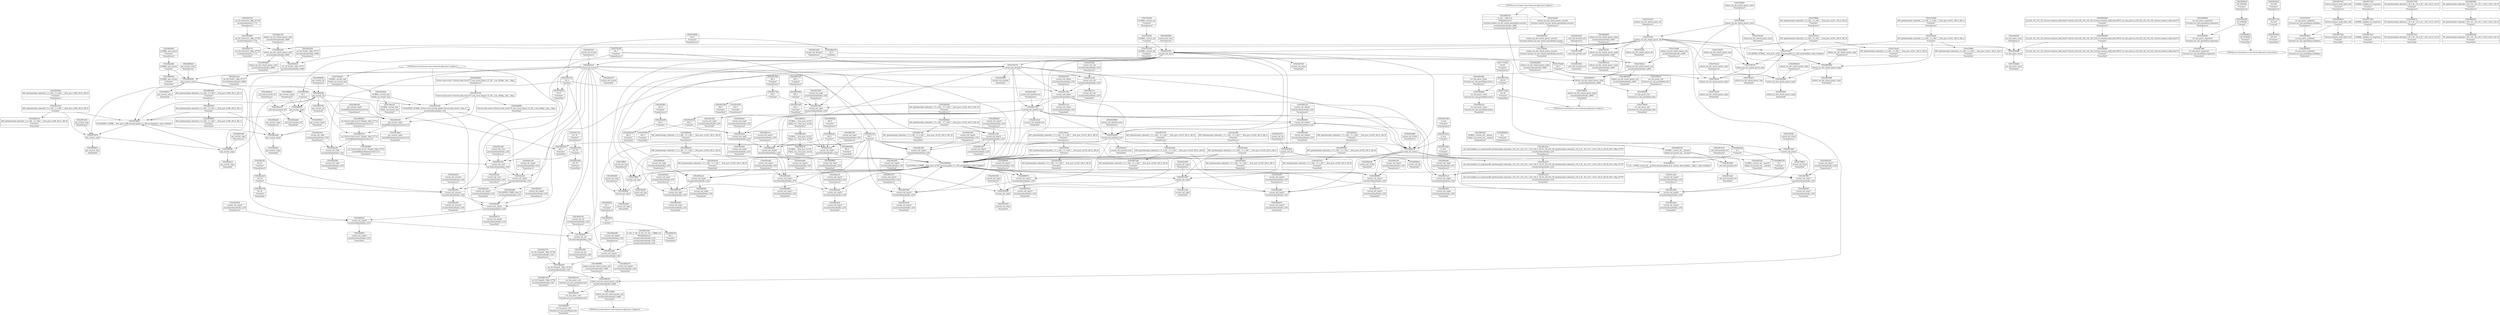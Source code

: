 digraph {
	CE0x584f870 [shape=record,shape=Mrecord,label="{CE0x584f870|get_current:_tmp3}"]
	CE0x57fab40 [shape=record,shape=Mrecord,label="{CE0x57fab40|selinux_tun_dev_attach_queue:_security|Function::selinux_tun_dev_attach_queue&Arg::security::|*SummSource*}"]
	CE0x581bdc0 [shape=record,shape=Mrecord,label="{CE0x581bdc0|current_sid:_tmp11|security/selinux/hooks.c,218}"]
	CE0x5821a80 [shape=record,shape=Mrecord,label="{CE0x5821a80|current_sid:_cred|security/selinux/hooks.c,218|*SummSource*}"]
	CE0x582e900 [shape=record,shape=Mrecord,label="{CE0x582e900|current_sid:_security|security/selinux/hooks.c,218}"]
	CE0x580a960 [shape=record,shape=Mrecord,label="{CE0x580a960|current_sid:_tmp11|security/selinux/hooks.c,218|*SummSink*}"]
	CE0x581a7d0 [shape=record,shape=Mrecord,label="{CE0x581a7d0|current_sid:_tmp19|security/selinux/hooks.c,218}"]
	CE0x5818fc0 [shape=record,shape=Mrecord,label="{CE0x5818fc0|i64_4|*Constant*|*SummSource*}"]
	CE0x5802660 [shape=record,shape=Mrecord,label="{CE0x5802660|current_sid:_tmp10|security/selinux/hooks.c,218}"]
	CE0x58152d0 [shape=record,shape=Mrecord,label="{CE0x58152d0|i1_true|*Constant*|*SummSink*}"]
	CE0x580aab0 [shape=record,shape=Mrecord,label="{CE0x580aab0|current_sid:_tmp12|security/selinux/hooks.c,218}"]
	CE0x58635d0 [shape=record,shape=Mrecord,label="{CE0x58635d0|i64*_getelementptr_inbounds_(_2_x_i64_,_2_x_i64_*___llvm_gcov_ctr98,_i64_0,_i64_1)|*Constant*}"]
	CE0x6bdc160 [shape=record,shape=Mrecord,label="{CE0x6bdc160|selinux_tun_dev_attach_queue:_call1|security/selinux/hooks.c,4669|*SummSource*}"]
	CE0x6eb6e40 [shape=record,shape=Mrecord,label="{CE0x6eb6e40|avc_has_perm:_ssid|Function::avc_has_perm&Arg::ssid::}"]
	CE0x57f6280 [shape=record,shape=Mrecord,label="{CE0x57f6280|i32_0|*Constant*|*SummSource*}"]
	CE0x58095c0 [shape=record,shape=Mrecord,label="{CE0x58095c0|get_current:_entry|*SummSink*}"]
	CE0x5838fc0 [shape=record,shape=Mrecord,label="{CE0x5838fc0|i32_4194304|*Constant*|*SummSink*}"]
	CE0x5827f80 [shape=record,shape=Mrecord,label="{CE0x5827f80|current_sid:_tmp17|security/selinux/hooks.c,218}"]
	CE0x57fad40 [shape=record,shape=Mrecord,label="{CE0x57fad40|GLOBAL:_current_sid|*Constant*|*SummSource*}"]
	CE0x5807460 [shape=record,shape=Mrecord,label="{CE0x5807460|current_sid:_tmp14|security/selinux/hooks.c,218}"]
	CE0x5819920 [shape=record,shape=Mrecord,label="{CE0x5819920|GLOBAL:_current_task|Global_var:current_task}"]
	CE0x50fa0a0 [shape=record,shape=Mrecord,label="{CE0x50fa0a0|i32_(i32,_i32,_i16,_i32,_%struct.common_audit_data*)*_bitcast_(i32_(i32,_i32,_i16,_i32,_%struct.common_audit_data.495*)*_avc_has_perm_to_i32_(i32,_i32,_i16,_i32,_%struct.common_audit_data*)*)|*Constant*|*SummSink*}"]
	CE0x5803580 [shape=record,shape=Mrecord,label="{CE0x5803580|avc_has_perm:_tclass|Function::avc_has_perm&Arg::tclass::|*SummSource*}"]
	CE0x5838f50 [shape=record,shape=Mrecord,label="{CE0x5838f50|avc_has_perm:_requested|Function::avc_has_perm&Arg::requested::}"]
	CE0x58162a0 [shape=record,shape=Mrecord,label="{CE0x58162a0|i32_218|*Constant*|*SummSource*}"]
	CE0x57f5840 [shape=record,shape=Mrecord,label="{CE0x57f5840|selinux_tun_dev_attach_queue:_call|security/selinux/hooks.c,4669|*SummSink*}"]
	CE0x583c510 [shape=record,shape=Mrecord,label="{CE0x583c510|current_sid:_do.end}"]
	CE0x5808880 [shape=record,shape=Mrecord,label="{CE0x5808880|i64*_getelementptr_inbounds_(_2_x_i64_,_2_x_i64_*___llvm_gcov_ctr98,_i64_0,_i64_1)|*Constant*|*SummSink*}"]
	CE0x583c670 [shape=record,shape=Mrecord,label="{CE0x583c670|current_sid:_do.end|*SummSink*}"]
	CE0x5828320 [shape=record,shape=Mrecord,label="{CE0x5828320|current_sid:_tmp17|security/selinux/hooks.c,218|*SummSource*}"]
	CE0x580e1c0 [shape=record,shape=Mrecord,label="{CE0x580e1c0|current_sid:_call|security/selinux/hooks.c,218|*SummSink*}"]
	CE0x58636d0 [shape=record,shape=Mrecord,label="{CE0x58636d0|i64*_getelementptr_inbounds_(_2_x_i64_,_2_x_i64_*___llvm_gcov_ctr98,_i64_0,_i64_1)|*Constant*|*SummSource*}"]
	CE0x57fb670 [shape=record,shape=Mrecord,label="{CE0x57fb670|selinux_tun_dev_attach_queue:_tmp|*SummSink*}"]
	CE0x5809f60 [shape=record,shape=Mrecord,label="{CE0x5809f60|selinux_tun_dev_attach_queue:_call|security/selinux/hooks.c,4669|*SummSource*}"]
	CE0x583c5e0 [shape=record,shape=Mrecord,label="{CE0x583c5e0|current_sid:_do.end|*SummSource*}"]
	CE0x5805dc0 [shape=record,shape=Mrecord,label="{CE0x5805dc0|i64*_getelementptr_inbounds_(_11_x_i64_,_11_x_i64_*___llvm_gcov_ctr125,_i64_0,_i64_9)|*Constant*|*SummSource*}"]
	CE0x5834670 [shape=record,shape=Mrecord,label="{CE0x5834670|avc_has_perm:_auditdata|Function::avc_has_perm&Arg::auditdata::|*SummSink*}"]
	CE0x582f6f0 [shape=record,shape=Mrecord,label="{CE0x582f6f0|current_sid:_tmp23|security/selinux/hooks.c,218|*SummSink*}"]
	CE0x581ff50 [shape=record,shape=Mrecord,label="{CE0x581ff50|selinux_tun_dev_attach_queue:_tmp3|*SummSink*}"]
	CE0x5813ab0 [shape=record,shape=Mrecord,label="{CE0x5813ab0|_call_void_mcount()_#3|*SummSink*}"]
	CE0x582a290 [shape=record,shape=Mrecord,label="{CE0x582a290|current_sid:_call4|security/selinux/hooks.c,218}"]
	CE0x580c360 [shape=record,shape=Mrecord,label="{CE0x580c360|current_sid:_tmp20|security/selinux/hooks.c,218}"]
	CE0x583b410 [shape=record,shape=Mrecord,label="{CE0x583b410|current_sid:_land.lhs.true2|*SummSink*}"]
	CE0x5807d70 [shape=record,shape=Mrecord,label="{CE0x5807d70|_ret_i32_%tmp24,_!dbg_!27742|security/selinux/hooks.c,220|*SummSink*}"]
	CE0x580e400 [shape=record,shape=Mrecord,label="{CE0x580e400|selinux_tun_dev_attach_queue:_call1|security/selinux/hooks.c,4669}"]
	CE0x5806a30 [shape=record,shape=Mrecord,label="{CE0x5806a30|selinux_tun_dev_attach_queue:_tmp3|*SummSource*}"]
	CE0x57f5c50 [shape=record,shape=Mrecord,label="{CE0x57f5c50|avc_has_perm:_auditdata|Function::avc_has_perm&Arg::auditdata::|*SummSource*}"]
	CE0x5820180 [shape=record,shape=Mrecord,label="{CE0x5820180|get_current:_tmp4|./arch/x86/include/asm/current.h,14}"]
	CE0x582f070 [shape=record,shape=Mrecord,label="{CE0x582f070|current_sid:_tmp22|security/selinux/hooks.c,218|*SummSource*}"]
	CE0x57faf50 [shape=record,shape=Mrecord,label="{CE0x57faf50|GLOBAL:_current_sid|*Constant*}"]
	CE0x5817c50 [shape=record,shape=Mrecord,label="{CE0x5817c50|i32_218|*Constant*}"]
	CE0x581f3e0 [shape=record,shape=Mrecord,label="{CE0x581f3e0|current_sid:_tmp9|security/selinux/hooks.c,218}"]
	CE0x5833450 [shape=record,shape=Mrecord,label="{CE0x5833450|_ret_i32_%call1,_!dbg_!27717|security/selinux/hooks.c,4669|*SummSource*}"]
	CE0x58748e0 [shape=record,shape=Mrecord,label="{CE0x58748e0|COLLAPSED:_GCMRE___llvm_gcov_ctr98_internal_global_2_x_i64_zeroinitializer:_elem_0:default:}"]
	CE0x58299b0 [shape=record,shape=Mrecord,label="{CE0x58299b0|current_sid:_land.lhs.true2|*SummSource*}"]
	CE0x5821660 [shape=record,shape=Mrecord,label="{CE0x5821660|i32_78|*Constant*|*SummSink*}"]
	CE0x57f9d10 [shape=record,shape=Mrecord,label="{CE0x57f9d10|avc_has_perm:_tsid|Function::avc_has_perm&Arg::tsid::|*SummSource*}"]
	CE0x5808810 [shape=record,shape=Mrecord,label="{CE0x5808810|get_current:_tmp|*SummSink*}"]
	"CONST[source:1(input),value:2(dynamic)][purpose:{object}]"
	CE0x57f8850 [shape=record,shape=Mrecord,label="{CE0x57f8850|selinux_tun_dev_attach_queue:_tmp2|*SummSource*}"]
	CE0x581c0f0 [shape=record,shape=Mrecord,label="{CE0x581c0f0|_call_void_mcount()_#3}"]
	CE0x581c800 [shape=record,shape=Mrecord,label="{CE0x581c800|current_sid:_land.lhs.true|*SummSource*}"]
	CE0x57fa530 [shape=record,shape=Mrecord,label="{CE0x57fa530|i64_1|*Constant*|*SummSource*}"]
	CE0x5813120 [shape=record,shape=Mrecord,label="{CE0x5813120|current_sid:_tmp5|security/selinux/hooks.c,218}"]
	CE0x5803060 [shape=record,shape=Mrecord,label="{CE0x5803060|current_sid:_tobool1|security/selinux/hooks.c,218}"]
	CE0x581f760 [shape=record,shape=Mrecord,label="{CE0x581f760|current_sid:_entry}"]
	CE0x583a210 [shape=record,shape=Mrecord,label="{CE0x583a210|avc_has_perm:_tclass|Function::avc_has_perm&Arg::tclass::|*SummSink*}"]
	CE0x5807050 [shape=record,shape=Mrecord,label="{CE0x5807050|current_sid:_tmp13|security/selinux/hooks.c,218|*SummSink*}"]
	CE0x5814270 [shape=record,shape=Mrecord,label="{CE0x5814270|current_sid:_tmp14|security/selinux/hooks.c,218|*SummSource*}"]
	CE0x57fdd50 [shape=record,shape=Mrecord,label="{CE0x57fdd50|current_sid:_tmp|*SummSink*}"]
	CE0x581a5a0 [shape=record,shape=Mrecord,label="{CE0x581a5a0|current_sid:_tmp18|security/selinux/hooks.c,218|*SummSink*}"]
	CE0x582bed0 [shape=record,shape=Mrecord,label="{CE0x582bed0|get_current:_tmp2|*SummSource*}"]
	CE0x5813940 [shape=record,shape=Mrecord,label="{CE0x5813940|_call_void_mcount()_#3}"]
	CE0x5805130 [shape=record,shape=Mrecord,label="{CE0x5805130|GLOBAL:_current_sid.__warned|Global_var:current_sid.__warned}"]
	CE0x5821980 [shape=record,shape=Mrecord,label="{CE0x5821980|current_sid:_sid|security/selinux/hooks.c,220|*SummSink*}"]
	CE0x582e7f0 [shape=record,shape=Mrecord,label="{CE0x582e7f0|i32_22|*Constant*|*SummSink*}"]
	CE0x5803510 [shape=record,shape=Mrecord,label="{CE0x5803510|0:_i32,_:_CRE_0,4_|*MultipleSource*|Function::selinux_tun_dev_attach_queue&Arg::security::|security/selinux/hooks.c,4669|security/selinux/hooks.c,4667}"]
	CE0x580d7b0 [shape=record,shape=Mrecord,label="{CE0x580d7b0|i8_1|*Constant*|*SummSink*}"]
	CE0x5808540 [shape=record,shape=Mrecord,label="{CE0x5808540|selinux_tun_dev_attach_queue:_call|security/selinux/hooks.c,4669}"]
	CE0x5801000 [shape=record,shape=Mrecord,label="{CE0x5801000|current_sid:_tmp15|security/selinux/hooks.c,218|*SummSource*}"]
	CE0x581e470 [shape=record,shape=Mrecord,label="{CE0x581e470|i32_0|*Constant*}"]
	CE0x58276f0 [shape=record,shape=Mrecord,label="{CE0x58276f0|i64_3|*Constant*|*SummSink*}"]
	CE0x5817ac0 [shape=record,shape=Mrecord,label="{CE0x5817ac0|GLOBAL:_lockdep_rcu_suspicious|*Constant*|*SummSink*}"]
	CE0x58076b0 [shape=record,shape=Mrecord,label="{CE0x58076b0|get_current:_tmp1|*SummSource*}"]
	CE0x582f520 [shape=record,shape=Mrecord,label="{CE0x582f520|current_sid:_tmp23|security/selinux/hooks.c,218|*SummSource*}"]
	CE0x580a4e0 [shape=record,shape=Mrecord,label="{CE0x580a4e0|_ret_i32_%tmp24,_!dbg_!27742|security/selinux/hooks.c,220}"]
	CE0x580c0d0 [shape=record,shape=Mrecord,label="{CE0x580c0d0|i64*_getelementptr_inbounds_(_11_x_i64_,_11_x_i64_*___llvm_gcov_ctr125,_i64_0,_i64_10)|*Constant*|*SummSource*}"]
	CE0x5809e40 [shape=record,shape=Mrecord,label="{CE0x5809e40|current_sid:_tmp6|security/selinux/hooks.c,218|*SummSource*}"]
	CE0x5800bf0 [shape=record,shape=Mrecord,label="{CE0x5800bf0|current_sid:_tmp6|security/selinux/hooks.c,218|*SummSink*}"]
	CE0x5809ac0 [shape=record,shape=Mrecord,label="{CE0x5809ac0|i64_0|*Constant*}"]
	CE0x5827a90 [shape=record,shape=Mrecord,label="{CE0x5827a90|i64_2|*Constant*|*SummSink*}"]
	CE0x582e140 [shape=record,shape=Mrecord,label="{CE0x582e140|current_sid:_tmp21|security/selinux/hooks.c,218|*SummSource*}"]
	CE0x5827790 [shape=record,shape=Mrecord,label="{CE0x5827790|i64_3|*Constant*}"]
	CE0x580a470 [shape=record,shape=Mrecord,label="{CE0x580a470|i32_0|*Constant*}"]
	"CONST[source:0(mediator),value:0(static)][purpose:{operation}]"
	CE0x57fa7f0 [shape=record,shape=Mrecord,label="{CE0x57fa7f0|selinux_tun_dev_attach_queue:_bb}"]
	CE0x581efd0 [shape=record,shape=Mrecord,label="{CE0x581efd0|current_sid:_do.body|*SummSource*}"]
	CE0x5802400 [shape=record,shape=Mrecord,label="{CE0x5802400|current_sid:_tmp9|security/selinux/hooks.c,218|*SummSink*}"]
	CE0x5804ef0 [shape=record,shape=Mrecord,label="{CE0x5804ef0|current_sid:_tmp8|security/selinux/hooks.c,218|*SummSource*}"]
	CE0x5810f00 [shape=record,shape=Mrecord,label="{CE0x5810f00|i64*_getelementptr_inbounds_(_11_x_i64_,_11_x_i64_*___llvm_gcov_ctr125,_i64_0,_i64_1)|*Constant*|*SummSink*}"]
	CE0x582af00 [shape=record,shape=Mrecord,label="{CE0x582af00|current_sid:_tmp16|security/selinux/hooks.c,218|*SummSource*}"]
	CE0x582b6b0 [shape=record,shape=Mrecord,label="{CE0x582b6b0|get_current:_bb|*SummSource*}"]
	CE0x582b580 [shape=record,shape=Mrecord,label="{CE0x582b580|get_current:_bb}"]
	CE0x58390c0 [shape=record,shape=Mrecord,label="{CE0x58390c0|%struct.common_audit_data*_null|*Constant*}"]
	CE0x582f910 [shape=record,shape=Mrecord,label="{CE0x582f910|i32_1|*Constant*}"]
	"CONST[source:0(mediator),value:2(dynamic)][purpose:{subject}]"
	CE0x57f61d0 [shape=record,shape=Mrecord,label="{CE0x57f61d0|selinux_tun_dev_attach_queue:_tmp}"]
	CE0x5802ca0 [shape=record,shape=Mrecord,label="{CE0x5802ca0|current_sid:_tmp6|security/selinux/hooks.c,218}"]
	CE0x582a410 [shape=record,shape=Mrecord,label="{CE0x582a410|current_sid:_call4|security/selinux/hooks.c,218|*SummSource*}"]
	CE0x5838ee0 [shape=record,shape=Mrecord,label="{CE0x5838ee0|i32_4194304|*Constant*|*SummSource*}"]
	CE0x57fa8a0 [shape=record,shape=Mrecord,label="{CE0x57fa8a0|i64_1|*Constant*}"]
	CE0x5828390 [shape=record,shape=Mrecord,label="{CE0x5828390|current_sid:_tmp17|security/selinux/hooks.c,218|*SummSink*}"]
	CE0x5817780 [shape=record,shape=Mrecord,label="{CE0x5817780|i8*_getelementptr_inbounds_(_25_x_i8_,_25_x_i8_*_.str3,_i32_0,_i32_0)|*Constant*|*SummSource*}"]
	CE0x581c8a0 [shape=record,shape=Mrecord,label="{CE0x581c8a0|current_sid:_land.lhs.true|*SummSink*}"]
	CE0x58227c0 [shape=record,shape=Mrecord,label="{CE0x58227c0|_ret_i32_%tmp24,_!dbg_!27742|security/selinux/hooks.c,220|*SummSource*}"]
	CE0x5802e50 [shape=record,shape=Mrecord,label="{CE0x5802e50|avc_has_perm:_ssid|Function::avc_has_perm&Arg::ssid::|*SummSource*}"]
	CE0x58293d0 [shape=record,shape=Mrecord,label="{CE0x58293d0|current_sid:_tmp7|security/selinux/hooks.c,218|*SummSink*}"]
	CE0x7544b60 [shape=record,shape=Mrecord,label="{CE0x7544b60|avc_has_perm:_tclass|Function::avc_has_perm&Arg::tclass::}"]
	CE0x5801680 [shape=record,shape=Mrecord,label="{CE0x5801680|selinux_tun_dev_attach_queue:_tmp2|*SummSink*}"]
	CE0x5837d60 [shape=record,shape=Mrecord,label="{CE0x5837d60|avc_has_perm:_requested|Function::avc_has_perm&Arg::requested::|*SummSink*}"]
	CE0x580ada0 [shape=record,shape=Mrecord,label="{CE0x580ada0|current_sid:_tmp12|security/selinux/hooks.c,218|*SummSink*}"]
	CE0x57f8df0 [shape=record,shape=Mrecord,label="{CE0x57f8df0|selinux_tun_dev_attach_queue:_entry}"]
	CE0x5837dd0 [shape=record,shape=Mrecord,label="{CE0x5837dd0|%struct.common_audit_data*_null|*Constant*|*SummSink*}"]
	CE0x57fadf0 [shape=record,shape=Mrecord,label="{CE0x57fadf0|selinux_tun_dev_attach_queue:_sid|security/selinux/hooks.c,4669|*SummSource*}"]
	CE0x57fc430 [shape=record,shape=Mrecord,label="{CE0x57fc430|selinux_tun_dev_attach_queue:_tmp1|*SummSink*}"]
	CE0x585d830 [shape=record,shape=Mrecord,label="{CE0x585d830|i64*_getelementptr_inbounds_(_2_x_i64_,_2_x_i64_*___llvm_gcov_ctr98,_i64_0,_i64_0)|*Constant*|*SummSource*}"]
	CE0x58279b0 [shape=record,shape=Mrecord,label="{CE0x58279b0|current_sid:_tmp4|security/selinux/hooks.c,218}"]
	CE0x58197d0 [shape=record,shape=Mrecord,label="{CE0x58197d0|%struct.task_struct*_(%struct.task_struct**)*_asm_movq_%gs:$_1:P_,$0_,_r,im,_dirflag_,_fpsr_,_flags_}"]
	CE0x5818e90 [shape=record,shape=Mrecord,label="{CE0x5818e90|i64_4|*Constant*}"]
	CE0x58145e0 [shape=record,shape=Mrecord,label="{CE0x58145e0|i1_true|*Constant*}"]
	CE0x5805810 [shape=record,shape=Mrecord,label="{CE0x5805810|i8*_getelementptr_inbounds_(_45_x_i8_,_45_x_i8_*_.str12,_i32_0,_i32_0)|*Constant*}"]
	CE0x57fd2a0 [shape=record,shape=Mrecord,label="{CE0x57fd2a0|selinux_tun_dev_attach_queue:_sid|security/selinux/hooks.c,4669}"]
	CE0x582be60 [shape=record,shape=Mrecord,label="{CE0x582be60|get_current:_tmp2}"]
	CE0x58041e0 [shape=record,shape=Mrecord,label="{CE0x58041e0|i64*_getelementptr_inbounds_(_2_x_i64_,_2_x_i64_*___llvm_gcov_ctr98,_i64_0,_i64_0)|*Constant*|*SummSink*}"]
	CE0x58154b0 [shape=record,shape=Mrecord,label="{CE0x58154b0|i64*_getelementptr_inbounds_(_11_x_i64_,_11_x_i64_*___llvm_gcov_ctr125,_i64_0,_i64_8)|*Constant*}"]
	CE0x58087a0 [shape=record,shape=Mrecord,label="{CE0x58087a0|selinux_tun_dev_attach_queue:_tmp4|security/selinux/hooks.c,4667|*SummSink*}"]
	CE0x57f9e60 [shape=record,shape=Mrecord,label="{CE0x57f9e60|avc_has_perm:_tsid|Function::avc_has_perm&Arg::tsid::|*SummSink*}"]
	CE0x581f090 [shape=record,shape=Mrecord,label="{CE0x581f090|current_sid:_do.body|*SummSink*}"]
	CE0x581f450 [shape=record,shape=Mrecord,label="{CE0x581f450|i64_5|*Constant*|*SummSource*}"]
	CE0x582e9c0 [shape=record,shape=Mrecord,label="{CE0x582e9c0|current_sid:_security|security/selinux/hooks.c,218|*SummSource*}"]
	CE0x5807ff0 [shape=record,shape=Mrecord,label="{CE0x5807ff0|get_current:_tmp1}"]
	CE0x58004d0 [shape=record,shape=Mrecord,label="{CE0x58004d0|i32_(i32,_i32,_i16,_i32,_%struct.common_audit_data*)*_bitcast_(i32_(i32,_i32,_i16,_i32,_%struct.common_audit_data.495*)*_avc_has_perm_to_i32_(i32,_i32,_i16,_i32,_%struct.common_audit_data*)*)|*Constant*|*SummSource*}"]
	CE0x58132f0 [shape=record,shape=Mrecord,label="{CE0x58132f0|current_sid:_tmp4|security/selinux/hooks.c,218|*SummSink*}"]
	CE0x580dfb0 [shape=record,shape=Mrecord,label="{CE0x580dfb0|current_sid:_tmp1}"]
	CE0x582fd10 [shape=record,shape=Mrecord,label="{CE0x582fd10|current_sid:_sid|security/selinux/hooks.c,220}"]
	CE0x581dda0 [shape=record,shape=Mrecord,label="{CE0x581dda0|current_sid:_tmp1|*SummSink*}"]
	CE0x5836b90 [shape=record,shape=Mrecord,label="{CE0x5836b90|avc_has_perm:_entry}"]
	CE0x57fd750 [shape=record,shape=Mrecord,label="{CE0x57fd750|selinux_tun_dev_attach_queue:_tmp4|security/selinux/hooks.c,4667}"]
	CE0x5837e40 [shape=record,shape=Mrecord,label="{CE0x5837e40|%struct.common_audit_data*_null|*Constant*|*SummSource*}"]
	CE0x5807260 [shape=record,shape=Mrecord,label="{CE0x5807260|i64*_getelementptr_inbounds_(_11_x_i64_,_11_x_i64_*___llvm_gcov_ctr125,_i64_0,_i64_8)|*Constant*|*SummSink*}"]
	CE0x5800540 [shape=record,shape=Mrecord,label="{CE0x5800540|i32_(i32,_i32,_i16,_i32,_%struct.common_audit_data*)*_bitcast_(i32_(i32,_i32,_i16,_i32,_%struct.common_audit_data.495*)*_avc_has_perm_to_i32_(i32,_i32,_i16,_i32,_%struct.common_audit_data*)*)|*Constant*}"]
	CE0x5806d10 [shape=record,shape=Mrecord,label="{CE0x5806d10|i64*_getelementptr_inbounds_(_11_x_i64_,_11_x_i64_*___llvm_gcov_ctr125,_i64_0,_i64_0)|*Constant*}"]
	CE0x581f200 [shape=record,shape=Mrecord,label="{CE0x581f200|current_sid:_bb}"]
	CE0x5815570 [shape=record,shape=Mrecord,label="{CE0x5815570|i64*_getelementptr_inbounds_(_11_x_i64_,_11_x_i64_*___llvm_gcov_ctr125,_i64_0,_i64_8)|*Constant*|*SummSource*}"]
	CE0x582e230 [shape=record,shape=Mrecord,label="{CE0x582e230|current_sid:_tmp21|security/selinux/hooks.c,218|*SummSink*}"]
	CE0x581ac50 [shape=record,shape=Mrecord,label="{CE0x581ac50|_call_void_lockdep_rcu_suspicious(i8*_getelementptr_inbounds_(_25_x_i8_,_25_x_i8_*_.str3,_i32_0,_i32_0),_i32_218,_i8*_getelementptr_inbounds_(_45_x_i8_,_45_x_i8_*_.str12,_i32_0,_i32_0))_#10,_!dbg_!27727|security/selinux/hooks.c,218|*SummSink*}"]
	CE0x58143e0 [shape=record,shape=Mrecord,label="{CE0x58143e0|current_sid:_tmp14|security/selinux/hooks.c,218|*SummSink*}"]
	CE0x57fffb0 [shape=record,shape=Mrecord,label="{CE0x57fffb0|current_sid:_tmp|*SummSource*}"]
	CE0x5817a50 [shape=record,shape=Mrecord,label="{CE0x5817a50|GLOBAL:_lockdep_rcu_suspicious|*Constant*|*SummSource*}"]
	CE0x57ffd40 [shape=record,shape=Mrecord,label="{CE0x57ffd40|selinux_tun_dev_attach_queue:_entry|*SummSource*}"]
	CE0x582bb10 [shape=record,shape=Mrecord,label="{CE0x582bb10|_call_void_mcount()_#3|*SummSource*}"]
	CE0x582b790 [shape=record,shape=Mrecord,label="{CE0x582b790|get_current:_bb|*SummSink*}"]
	CE0x581f590 [shape=record,shape=Mrecord,label="{CE0x581f590|i64*_getelementptr_inbounds_(_11_x_i64_,_11_x_i64_*___llvm_gcov_ctr125,_i64_0,_i64_6)|*Constant*|*SummSink*}"]
	CE0x58347e0 [shape=record,shape=Mrecord,label="{CE0x58347e0|_ret_i32_%retval.0,_!dbg_!27728|security/selinux/avc.c,775|*SummSource*}"]
	CE0x582aac0 [shape=record,shape=Mrecord,label="{CE0x582aac0|get_current:_tmp1|*SummSink*}"]
	CE0x5806bc0 [shape=record,shape=Mrecord,label="{CE0x5806bc0|current_sid:_bb|*SummSink*}"]
	CE0x57fd400 [shape=record,shape=Mrecord,label="{CE0x57fd400|i64*_getelementptr_inbounds_(_2_x_i64_,_2_x_i64_*___llvm_gcov_ctr411,_i64_0,_i64_1)|*Constant*|*SummSource*}"]
	CE0x580c500 [shape=record,shape=Mrecord,label="{CE0x580c500|current_sid:_tmp20|security/selinux/hooks.c,218|*SummSource*}"]
	CE0x581a430 [shape=record,shape=Mrecord,label="{CE0x581a430|current_sid:_tmp18|security/selinux/hooks.c,218|*SummSource*}"]
	CE0x5813a10 [shape=record,shape=Mrecord,label="{CE0x5813a10|_call_void_mcount()_#3|*SummSource*}"]
	CE0x58292a0 [shape=record,shape=Mrecord,label="{CE0x58292a0|current_sid:_tmp7|security/selinux/hooks.c,218|*SummSource*}"]
	CE0x58110d0 [shape=record,shape=Mrecord,label="{CE0x58110d0|current_sid:_tmp2|*SummSink*}"]
	CE0x582ea60 [shape=record,shape=Mrecord,label="{CE0x582ea60|current_sid:_security|security/selinux/hooks.c,218|*SummSink*}"]
	CE0x57ff680 [shape=record,shape=Mrecord,label="{CE0x57ff680|i64*_getelementptr_inbounds_(_2_x_i64_,_2_x_i64_*___llvm_gcov_ctr411,_i64_0,_i64_0)|*Constant*|*SummSource*}"]
	CE0x58058d0 [shape=record,shape=Mrecord,label="{CE0x58058d0|i8*_getelementptr_inbounds_(_45_x_i8_,_45_x_i8_*_.str12,_i32_0,_i32_0)|*Constant*|*SummSource*}"]
	CE0x5829a20 [shape=record,shape=Mrecord,label="{CE0x5829a20|current_sid:_if.then|*SummSink*}"]
	CE0x5811000 [shape=record,shape=Mrecord,label="{CE0x5811000|current_sid:_tmp2}"]
	"CONST[source:2(external),value:2(dynamic)][purpose:{subject}]"
	CE0x57fb210 [shape=record,shape=Mrecord,label="{CE0x57fb210|i32_0|*Constant*|*SummSink*}"]
	CE0x580e2c0 [shape=record,shape=Mrecord,label="{CE0x580e2c0|i64_1|*Constant*}"]
	CE0x5874c60 [shape=record,shape=Mrecord,label="{CE0x5874c60|get_current:_tmp|*SummSource*}"]
	CE0x580f010 [shape=record,shape=Mrecord,label="{CE0x580f010|GLOBAL:___llvm_gcov_ctr125|Global_var:__llvm_gcov_ctr125|*SummSource*}"]
	CE0x580f140 [shape=record,shape=Mrecord,label="{CE0x580f140|GLOBAL:___llvm_gcov_ctr125|Global_var:__llvm_gcov_ctr125|*SummSink*}"]
	CE0x5800d30 [shape=record,shape=Mrecord,label="{CE0x5800d30|selinux_tun_dev_attach_queue:_sid|security/selinux/hooks.c,4669|*SummSink*}"]
	CE0x58097e0 [shape=record,shape=Mrecord,label="{CE0x58097e0|_ret_%struct.task_struct*_%tmp4,_!dbg_!27714|./arch/x86/include/asm/current.h,14}"]
	CE0x581c730 [shape=record,shape=Mrecord,label="{CE0x581c730|current_sid:_land.lhs.true}"]
	CE0x50fa030 [shape=record,shape=Mrecord,label="{CE0x50fa030|avc_has_perm:_entry|*SummSource*}"]
	CE0x57fd610 [shape=record,shape=Mrecord,label="{CE0x57fd610|selinux_tun_dev_attach_queue:_tmp5|security/selinux/hooks.c,4669|*SummSink*}"]
	CE0x583b300 [shape=record,shape=Mrecord,label="{CE0x583b300|current_sid:_land.lhs.true2}"]
	CE0x5862ed0 [shape=record,shape=Mrecord,label="{CE0x5862ed0|get_current:_tmp4|./arch/x86/include/asm/current.h,14|*SummSource*}"]
	CE0x5809320 [shape=record,shape=Mrecord,label="{CE0x5809320|GLOBAL:_get_current|*Constant*|*SummSink*}"]
	CE0x5802ff0 [shape=record,shape=Mrecord,label="{CE0x5802ff0|avc_has_perm:_tsid|Function::avc_has_perm&Arg::tsid::}"]
	CE0x581dff0 [shape=record,shape=Mrecord,label="{CE0x581dff0|i64*_getelementptr_inbounds_(_11_x_i64_,_11_x_i64_*___llvm_gcov_ctr125,_i64_0,_i64_1)|*Constant*|*SummSource*}"]
	CE0x581f7d0 [shape=record,shape=Mrecord,label="{CE0x581f7d0|current_sid:_entry|*SummSink*}"]
	CE0x57ff2e0 [shape=record,shape=Mrecord,label="{CE0x57ff2e0|i64*_getelementptr_inbounds_(_11_x_i64_,_11_x_i64_*___llvm_gcov_ctr125,_i64_0,_i64_6)|*Constant*|*SummSource*}"]
	CE0x5800760 [shape=record,shape=Mrecord,label="{CE0x5800760|current_sid:_tmp7|security/selinux/hooks.c,218}"]
	CE0x582bbb0 [shape=record,shape=Mrecord,label="{CE0x582bbb0|_call_void_mcount()_#3|*SummSink*}"]
	CE0x5804970 [shape=record,shape=Mrecord,label="{CE0x5804970|selinux_tun_dev_attach_queue:_tmp5|security/selinux/hooks.c,4669}"]
	CE0x581abe0 [shape=record,shape=Mrecord,label="{CE0x581abe0|_call_void_lockdep_rcu_suspicious(i8*_getelementptr_inbounds_(_25_x_i8_,_25_x_i8_*_.str3,_i32_0,_i32_0),_i32_218,_i8*_getelementptr_inbounds_(_45_x_i8_,_45_x_i8_*_.str12,_i32_0,_i32_0))_#10,_!dbg_!27727|security/selinux/hooks.c,218|*SummSource*}"]
	CE0x57fbe00 [shape=record,shape=Mrecord,label="{CE0x57fbe00|i64*_getelementptr_inbounds_(_2_x_i64_,_2_x_i64_*___llvm_gcov_ctr411,_i64_0,_i64_1)|*Constant*}"]
	CE0x5805940 [shape=record,shape=Mrecord,label="{CE0x5805940|i8*_getelementptr_inbounds_(_45_x_i8_,_45_x_i8_*_.str12,_i32_0,_i32_0)|*Constant*|*SummSink*}"]
	CE0x580c1f0 [shape=record,shape=Mrecord,label="{CE0x580c1f0|current_sid:_tmp19|security/selinux/hooks.c,218|*SummSink*}"]
	CE0x5800460 [shape=record,shape=Mrecord,label="{CE0x5800460|selinux_tun_dev_attach_queue:_call1|security/selinux/hooks.c,4669|*SummSink*}"]
	CE0x57fb160 [shape=record,shape=Mrecord,label="{CE0x57fb160|selinux_tun_dev_attach_queue:_entry|*SummSink*}"]
	CE0x5808920 [shape=record,shape=Mrecord,label="{CE0x5808920|avc_has_perm:_requested|Function::avc_has_perm&Arg::requested::|*SummSource*}"]
	CE0x581f6c0 [shape=record,shape=Mrecord,label="{CE0x581f6c0|current_sid:_tmp9|security/selinux/hooks.c,218|*SummSource*}"]
	CE0x58215f0 [shape=record,shape=Mrecord,label="{CE0x58215f0|i32_78|*Constant*}"]
	CE0x5819af0 [shape=record,shape=Mrecord,label="{CE0x5819af0|current_sid:_call|security/selinux/hooks.c,218|*SummSource*}"]
	CE0x582fc30 [shape=record,shape=Mrecord,label="{CE0x582fc30|i32_1|*Constant*|*SummSink*}"]
	CE0x57fd7f0 [shape=record,shape=Mrecord,label="{CE0x57fd7f0|current_sid:_if.end|*SummSource*}"]
	CE0x582a580 [shape=record,shape=Mrecord,label="{CE0x582a580|current_sid:_call4|security/selinux/hooks.c,218|*SummSink*}"]
	CE0x580e0f0 [shape=record,shape=Mrecord,label="{CE0x580e0f0|current_sid:_tmp1|*SummSource*}"]
	CE0x58190c0 [shape=record,shape=Mrecord,label="{CE0x58190c0|i64_5|*Constant*}"]
	CE0x5806f70 [shape=record,shape=Mrecord,label="{CE0x5806f70|current_sid:_tmp13|security/selinux/hooks.c,218}"]
	CE0x58334c0 [shape=record,shape=Mrecord,label="{CE0x58334c0|_ret_i32_%call1,_!dbg_!27717|security/selinux/hooks.c,4669}"]
	CE0x582b070 [shape=record,shape=Mrecord,label="{CE0x582b070|current_sid:_tmp16|security/selinux/hooks.c,218|*SummSink*}"]
	CE0x58027e0 [shape=record,shape=Mrecord,label="{CE0x58027e0|current_sid:_tmp10|security/selinux/hooks.c,218|*SummSource*}"]
	CE0x5807f80 [shape=record,shape=Mrecord,label="{CE0x5807f80|i64_1|*Constant*}"]
	CE0x584f9a0 [shape=record,shape=Mrecord,label="{CE0x584f9a0|get_current:_tmp3|*SummSink*}"]
	CE0x5817920 [shape=record,shape=Mrecord,label="{CE0x5817920|GLOBAL:_lockdep_rcu_suspicious|*Constant*}"]
	CE0x5808130 [shape=record,shape=Mrecord,label="{CE0x5808130|current_sid:_if.then}"]
	CE0x5809060 [shape=record,shape=Mrecord,label="{CE0x5809060|current_sid:_tmp5|security/selinux/hooks.c,218|*SummSink*}"]
	CE0x582a9a0 [shape=record,shape=Mrecord,label="{CE0x582a9a0|GLOBAL:_get_current|*Constant*|*SummSource*}"]
	CE0x5816c40 [shape=record,shape=Mrecord,label="{CE0x5816c40|current_sid:_tobool|security/selinux/hooks.c,218|*SummSource*}"]
	CE0x5874870 [shape=record,shape=Mrecord,label="{CE0x5874870|get_current:_tmp}"]
	CE0x58271e0 [shape=record,shape=Mrecord,label="{CE0x58271e0|current_sid:_tmp8|security/selinux/hooks.c,218}"]
	CE0x580dd90 [shape=record,shape=Mrecord,label="{CE0x580dd90|selinux_tun_dev_attach_queue:_tmp5|security/selinux/hooks.c,4669|*SummSource*}"]
	CE0x581d1e0 [shape=record,shape=Mrecord,label="{CE0x581d1e0|i64*_getelementptr_inbounds_(_2_x_i64_,_2_x_i64_*___llvm_gcov_ctr98,_i64_0,_i64_0)|*Constant*}"]
	CE0x582ad80 [shape=record,shape=Mrecord,label="{CE0x582ad80|current_sid:_tmp16|security/selinux/hooks.c,218}"]
	CE0x582fa90 [shape=record,shape=Mrecord,label="{CE0x582fa90|i32_1|*Constant*|*SummSource*}"]
	CE0x57fd8e0 [shape=record,shape=Mrecord,label="{CE0x57fd8e0|current_sid:_if.end|*SummSink*}"]
	CE0x5827940 [shape=record,shape=Mrecord,label="{CE0x5827940|i64_2|*Constant*}"]
	CE0x57fff40 [shape=record,shape=Mrecord,label="{CE0x57fff40|current_sid:_tmp}"]
	CE0x5815820 [shape=record,shape=Mrecord,label="{CE0x5815820|_call_void_mcount()_#3|*SummSink*}"]
	CE0x5815b30 [shape=record,shape=Mrecord,label="{CE0x5815b30|_call_void_mcount()_#3|*SummSource*}"]
	CE0x57ff9d0 [shape=record,shape=Mrecord,label="{CE0x57ff9d0|i64*_getelementptr_inbounds_(_2_x_i64_,_2_x_i64_*___llvm_gcov_ctr411,_i64_0,_i64_1)|*Constant*|*SummSink*}"]
	CE0x7544bd0 [shape=record,shape=Mrecord,label="{CE0x7544bd0|avc_has_perm:_entry|*SummSink*}"]
	CE0x58217f0 [shape=record,shape=Mrecord,label="{CE0x58217f0|i32_78|*Constant*|*SummSource*}"]
	CE0x58094e0 [shape=record,shape=Mrecord,label="{CE0x58094e0|get_current:_entry|*SummSource*}"]
	CE0x581f270 [shape=record,shape=Mrecord,label="{CE0x581f270|current_sid:_bb|*SummSource*}"]
	CE0x5804320 [shape=record,shape=Mrecord,label="{CE0x5804320|selinux_tun_dev_attach_queue:_security|Function::selinux_tun_dev_attach_queue&Arg::security::}"]
	CE0x582bf40 [shape=record,shape=Mrecord,label="{CE0x582bf40|get_current:_tmp2|*SummSink*}"]
	CE0x581d4d0 [shape=record,shape=Mrecord,label="{CE0x581d4d0|current_sid:_tmp24|security/selinux/hooks.c,220}"]
	CE0x5821af0 [shape=record,shape=Mrecord,label="{CE0x5821af0|current_sid:_cred|security/selinux/hooks.c,218|*SummSink*}"]
	CE0x580eeb0 [shape=record,shape=Mrecord,label="{CE0x580eeb0|GLOBAL:___llvm_gcov_ctr125|Global_var:__llvm_gcov_ctr125}"]
	CE0x5816550 [shape=record,shape=Mrecord,label="{CE0x5816550|i32_218|*Constant*|*SummSink*}"]
	CE0x57fd350 [shape=record,shape=Mrecord,label="{CE0x57fd350|selinux_tun_dev_attach_queue:_bb|*SummSource*}"]
	CE0x5814ca0 [shape=record,shape=Mrecord,label="{CE0x5814ca0|_ret_i32_%call1,_!dbg_!27717|security/selinux/hooks.c,4669|*SummSink*}"]
	CE0x5828e60 [shape=record,shape=Mrecord,label="{CE0x5828e60|%struct.task_struct*_(%struct.task_struct**)*_asm_movq_%gs:$_1:P_,$0_,_r,im,_dirflag_,_fpsr_,_flags_|*SummSource*}"]
	CE0x5805bf0 [shape=record,shape=Mrecord,label="{CE0x5805bf0|i64*_getelementptr_inbounds_(_11_x_i64_,_11_x_i64_*___llvm_gcov_ctr125,_i64_0,_i64_9)|*Constant*}"]
	CE0x57faa00 [shape=record,shape=Mrecord,label="{CE0x57faa00|i64*_getelementptr_inbounds_(_2_x_i64_,_2_x_i64_*___llvm_gcov_ctr411,_i64_0,_i64_0)|*Constant*|*SummSink*}"]
	CE0x581bb60 [shape=record,shape=Mrecord,label="{CE0x581bb60|current_sid:_tmp10|security/selinux/hooks.c,218|*SummSink*}"]
	CE0x57fc2d0 [shape=record,shape=Mrecord,label="{CE0x57fc2d0|GLOBAL:_current_sid|*Constant*|*SummSink*}"]
	CE0x57ff160 [shape=record,shape=Mrecord,label="{CE0x57ff160|i64*_getelementptr_inbounds_(_11_x_i64_,_11_x_i64_*___llvm_gcov_ctr125,_i64_0,_i64_6)|*Constant*}"]
	CE0x57ffc90 [shape=record,shape=Mrecord,label="{CE0x57ffc90|selinux_tun_dev_attach_queue:_tmp1}"]
	CE0x582f170 [shape=record,shape=Mrecord,label="{CE0x582f170|current_sid:_tmp22|security/selinux/hooks.c,218|*SummSink*}"]
	CE0x58196e0 [shape=record,shape=Mrecord,label="{CE0x58196e0|get_current:_tmp4|./arch/x86/include/asm/current.h,14|*SummSink*}"]
	CE0x582a000 [shape=record,shape=Mrecord,label="{CE0x582a000|current_sid:_tmp20|security/selinux/hooks.c,218|*SummSink*}"]
	CE0x582ed80 [shape=record,shape=Mrecord,label="{CE0x582ed80|COLLAPSED:_CMRE:_elem_0::|security/selinux/hooks.c,218}"]
	CE0x583a280 [shape=record,shape=Mrecord,label="{CE0x583a280|i32_4194304|*Constant*}"]
	CE0x58052b0 [shape=record,shape=Mrecord,label="{CE0x58052b0|GLOBAL:_current_sid.__warned|Global_var:current_sid.__warned|*SummSource*}"]
	CE0x57fca60 [shape=record,shape=Mrecord,label="{CE0x57fca60|selinux_tun_dev_attach_queue:_bb|*SummSink*}"]
	CE0x5801070 [shape=record,shape=Mrecord,label="{CE0x5801070|current_sid:_tmp15|security/selinux/hooks.c,218|*SummSink*}"]
	CE0x5819320 [shape=record,shape=Mrecord,label="{CE0x5819320|current_sid:_tmp3|*SummSource*}"]
	"CONST[source:0(mediator),value:2(dynamic)][purpose:{object}]"
	CE0x5829190 [shape=record,shape=Mrecord,label="{CE0x5829190|current_sid:_tmp5|security/selinux/hooks.c,218|*SummSource*}"]
	CE0x5804d10 [shape=record,shape=Mrecord,label="{CE0x5804d10|0:_i8,_:_GCMR_current_sid.__warned_internal_global_i8_0,_section_.data.unlikely_,_align_1:_elem_0:default:}"]
	CE0x582e4c0 [shape=record,shape=Mrecord,label="{CE0x582e4c0|i32_22|*Constant*}"]
	CE0x58278d0 [shape=record,shape=Mrecord,label="{CE0x58278d0|i64_3|*Constant*|*SummSource*}"]
	CE0x581e090 [shape=record,shape=Mrecord,label="{CE0x581e090|current_sid:_tmp2|*SummSource*}"]
	CE0x5821fe0 [shape=record,shape=Mrecord,label="{CE0x5821fe0|current_sid:_tmp21|security/selinux/hooks.c,218}"]
	CE0x5804140 [shape=record,shape=Mrecord,label="{CE0x5804140|current_sid:_sid|security/selinux/hooks.c,220|*SummSource*}"]
	CE0x5809d40 [shape=record,shape=Mrecord,label="{CE0x5809d40|i64_0|*Constant*|*SummSink*}"]
	CE0x580d4e0 [shape=record,shape=Mrecord,label="{CE0x580d4e0|i8_1|*Constant*}"]
	CE0x5827a20 [shape=record,shape=Mrecord,label="{CE0x5827a20|i64_2|*Constant*|*SummSource*}"]
	CE0x5828620 [shape=record,shape=Mrecord,label="{CE0x5828620|i64*_getelementptr_inbounds_(_11_x_i64_,_11_x_i64_*___llvm_gcov_ctr125,_i64_0,_i64_10)|*Constant*}"]
	CE0x581e7c0 [shape=record,shape=Mrecord,label="{CE0x581e7c0|current_sid:_tobool|security/selinux/hooks.c,218|*SummSink*}"]
	CE0x5815180 [shape=record,shape=Mrecord,label="{CE0x5815180|i1_true|*Constant*|*SummSource*}"]
	CE0x57fcf30 [shape=record,shape=Mrecord,label="{CE0x57fcf30|COLLAPSED:_GCMRE___llvm_gcov_ctr411_internal_global_2_x_i64_zeroinitializer:_elem_0:default:}"]
	CE0x582b280 [shape=record,shape=Mrecord,label="{CE0x582b280|current_sid:_tmp24|security/selinux/hooks.c,220|*SummSource*}"]
	CE0x582ef00 [shape=record,shape=Mrecord,label="{CE0x582ef00|current_sid:_tmp22|security/selinux/hooks.c,218}"]
	CE0x5806db0 [shape=record,shape=Mrecord,label="{CE0x5806db0|i64*_getelementptr_inbounds_(_11_x_i64_,_11_x_i64_*___llvm_gcov_ctr125,_i64_0,_i64_0)|*Constant*|*SummSource*}"]
	CE0x58032d0 [shape=record,shape=Mrecord,label="{CE0x58032d0|current_sid:_tobool1|security/selinux/hooks.c,218|*SummSink*}"]
	CE0x5802ef0 [shape=record,shape=Mrecord,label="{CE0x5802ef0|avc_has_perm:_ssid|Function::avc_has_perm&Arg::ssid::|*SummSink*}"]
	CE0x57f8b90 [shape=record,shape=Mrecord,label="{CE0x57f8b90|selinux_tun_dev_attach_queue:_security|Function::selinux_tun_dev_attach_queue&Arg::security::|*SummSink*}"]
	CE0x58096e0 [shape=record,shape=Mrecord,label="{CE0x58096e0|_ret_%struct.task_struct*_%tmp4,_!dbg_!27714|./arch/x86/include/asm/current.h,14|*SummSource*}"]
	CE0x5805480 [shape=record,shape=Mrecord,label="{CE0x5805480|current_sid:_entry|*SummSource*}"]
	CE0x5819220 [shape=record,shape=Mrecord,label="{CE0x5819220|current_sid:_tmp3}"]
	CE0x5819430 [shape=record,shape=Mrecord,label="{CE0x5819430|current_sid:_tmp3|*SummSink*}"]
	CE0x580d640 [shape=record,shape=Mrecord,label="{CE0x580d640|i8_1|*Constant*|*SummSource*}"]
	CE0x76baa60 [shape=record,shape=Mrecord,label="{CE0x76baa60|GLOBAL:_current_task|Global_var:current_task|*SummSource*}"]
	CE0x58000b0 [shape=record,shape=Mrecord,label="{CE0x58000b0|COLLAPSED:_GCMRE___llvm_gcov_ctr125_internal_global_11_x_i64_zeroinitializer:_elem_0:default:}"]
	CE0x581c9b0 [shape=record,shape=Mrecord,label="{CE0x581c9b0|current_sid:_if.end}"]
	CE0x581f4f0 [shape=record,shape=Mrecord,label="{CE0x581f4f0|i64_5|*Constant*|*SummSink*}"]
	CE0x777c950 [shape=record,shape=Mrecord,label="{CE0x777c950|i16_49|*Constant*|*SummSource*}"]
	CE0x58053e0 [shape=record,shape=Mrecord,label="{CE0x58053e0|GLOBAL:_current_sid.__warned|Global_var:current_sid.__warned|*SummSink*}"]
	CE0x5822430 [shape=record,shape=Mrecord,label="{CE0x5822430|i64_4|*Constant*|*SummSink*}"]
	CE0x5806570 [shape=record,shape=Mrecord,label="{CE0x5806570|i8*_getelementptr_inbounds_(_25_x_i8_,_25_x_i8_*_.str3,_i32_0,_i32_0)|*Constant*}"]
	CE0x583b3a0 [shape=record,shape=Mrecord,label="{CE0x583b3a0|i64*_getelementptr_inbounds_(_11_x_i64_,_11_x_i64_*___llvm_gcov_ctr125,_i64_0,_i64_0)|*Constant*|*SummSink*}"]
	CE0x58093d0 [shape=record,shape=Mrecord,label="{CE0x58093d0|get_current:_entry}"]
	CE0x57fc0c0 [shape=record,shape=Mrecord,label="{CE0x57fc0c0|i64*_getelementptr_inbounds_(_2_x_i64_,_2_x_i64_*___llvm_gcov_ctr411,_i64_0,_i64_0)|*Constant*}"]
	CE0x5835880 [shape=record,shape=Mrecord,label="{CE0x5835880|_ret_i32_%retval.0,_!dbg_!27728|security/selinux/avc.c,775}"]
	CE0x581e750 [shape=record,shape=Mrecord,label="{CE0x581e750|current_sid:_tobool|security/selinux/hooks.c,218}"]
	CE0x58213b0 [shape=record,shape=Mrecord,label="{CE0x58213b0|0:_i32,_4:_i32,_8:_i32,_12:_i32,_:_CMRE_4,8_|*MultipleSource*|security/selinux/hooks.c,218|security/selinux/hooks.c,218|security/selinux/hooks.c,220}"]
	CE0x581a280 [shape=record,shape=Mrecord,label="{CE0x581a280|current_sid:_tmp18|security/selinux/hooks.c,218}"]
	CE0x57fda70 [shape=record,shape=Mrecord,label="{CE0x57fda70|current_sid:_do.body}"]
	CE0x58111d0 [shape=record,shape=Mrecord,label="{CE0x58111d0|current_sid:_call|security/selinux/hooks.c,218}"]
	CE0x582f3a0 [shape=record,shape=Mrecord,label="{CE0x582f3a0|current_sid:_tmp23|security/selinux/hooks.c,218}"]
	CE0x582e5f0 [shape=record,shape=Mrecord,label="{CE0x582e5f0|i32_22|*Constant*|*SummSource*}"]
	CE0x580ac30 [shape=record,shape=Mrecord,label="{CE0x580ac30|current_sid:_tmp12|security/selinux/hooks.c,218|*SummSource*}"]
	CE0x5808b90 [shape=record,shape=Mrecord,label="{CE0x5808b90|selinux_tun_dev_attach_queue:_tmp4|security/selinux/hooks.c,4667|*SummSource*}"]
	CE0x580c180 [shape=record,shape=Mrecord,label="{CE0x580c180|i64*_getelementptr_inbounds_(_11_x_i64_,_11_x_i64_*___llvm_gcov_ctr125,_i64_0,_i64_10)|*Constant*|*SummSink*}"]
	CE0x582b370 [shape=record,shape=Mrecord,label="{CE0x582b370|current_sid:_tmp24|security/selinux/hooks.c,220|*SummSink*}"]
	CE0x5803a00 [shape=record,shape=Mrecord,label="{CE0x5803a00|i64_1|*Constant*|*SummSink*}"]
	CE0x582a820 [shape=record,shape=Mrecord,label="{CE0x582a820|GLOBAL:_get_current|*Constant*}"]
	CE0x5821e60 [shape=record,shape=Mrecord,label="{CE0x5821e60|COLLAPSED:_GCMRE_current_task_external_global_%struct.task_struct*:_elem_0::|security/selinux/hooks.c,218}"]
	CE0x5817810 [shape=record,shape=Mrecord,label="{CE0x5817810|i8*_getelementptr_inbounds_(_25_x_i8_,_25_x_i8_*_.str3,_i32_0,_i32_0)|*Constant*|*SummSink*}"]
	CE0x582ba10 [shape=record,shape=Mrecord,label="{CE0x582ba10|_call_void_mcount()_#3}"]
	CE0x5806fe0 [shape=record,shape=Mrecord,label="{CE0x5806fe0|current_sid:_tmp13|security/selinux/hooks.c,218|*SummSource*}"]
	CE0x5835810 [shape=record,shape=Mrecord,label="{CE0x5835810|avc_has_perm:_auditdata|Function::avc_has_perm&Arg::auditdata::}"]
	CE0x5801350 [shape=record,shape=Mrecord,label="{CE0x5801350|i16_49|*Constant*}"]
	CE0x5800a90 [shape=record,shape=Mrecord,label="{CE0x5800a90|current_sid:_tmp8|security/selinux/hooks.c,218|*SummSink*}"]
	CE0x5828f90 [shape=record,shape=Mrecord,label="{CE0x5828f90|%struct.task_struct*_(%struct.task_struct**)*_asm_movq_%gs:$_1:P_,$0_,_r,im,_dirflag_,_fpsr_,_flags_|*SummSink*}"]
	CE0x57fcbc0 [shape=record,shape=Mrecord,label="{CE0x57fcbc0|selinux_tun_dev_attach_queue:_tmp1|*SummSource*}"]
	CE0x58098f0 [shape=record,shape=Mrecord,label="{CE0x58098f0|_ret_%struct.task_struct*_%tmp4,_!dbg_!27714|./arch/x86/include/asm/current.h,14|*SummSink*}"]
	CE0x584f8e0 [shape=record,shape=Mrecord,label="{CE0x584f8e0|get_current:_tmp3|*SummSource*}"]
	CE0x580be80 [shape=record,shape=Mrecord,label="{CE0x580be80|current_sid:_tmp19|security/selinux/hooks.c,218|*SummSource*}"]
	CE0x5809bd0 [shape=record,shape=Mrecord,label="{CE0x5809bd0|i64_0|*Constant*|*SummSource*}"]
	CE0x76bac20 [shape=record,shape=Mrecord,label="{CE0x76bac20|GLOBAL:_current_task|Global_var:current_task|*SummSink*}"]
	CE0x581bef0 [shape=record,shape=Mrecord,label="{CE0x581bef0|current_sid:_tmp11|security/selinux/hooks.c,218|*SummSource*}"]
	CE0x5813220 [shape=record,shape=Mrecord,label="{CE0x5813220|current_sid:_tmp4|security/selinux/hooks.c,218|*SummSource*}"]
	CE0x580c890 [shape=record,shape=Mrecord,label="{CE0x580c890|selinux_tun_dev_attach_queue:_tmp3}"]
	CE0x57f5650 [shape=record,shape=Mrecord,label="{CE0x57f5650|selinux_tun_dev_attach_queue:_tmp|*SummSource*}"]
	CE0x5834770 [shape=record,shape=Mrecord,label="{CE0x5834770|_ret_i32_%retval.0,_!dbg_!27728|security/selinux/avc.c,775|*SummSink*}"]
	CE0x581ab70 [shape=record,shape=Mrecord,label="{CE0x581ab70|_call_void_lockdep_rcu_suspicious(i8*_getelementptr_inbounds_(_25_x_i8_,_25_x_i8_*_.str3,_i32_0,_i32_0),_i32_218,_i8*_getelementptr_inbounds_(_45_x_i8_,_45_x_i8_*_.str12,_i32_0,_i32_0))_#10,_!dbg_!27727|security/selinux/hooks.c,218}"]
	CE0x581df50 [shape=record,shape=Mrecord,label="{CE0x581df50|i64*_getelementptr_inbounds_(_11_x_i64_,_11_x_i64_*___llvm_gcov_ctr125,_i64_0,_i64_1)|*Constant*}"]
	CE0x5800f90 [shape=record,shape=Mrecord,label="{CE0x5800f90|current_sid:_tmp15|security/selinux/hooks.c,218}"]
	CE0x5827f10 [shape=record,shape=Mrecord,label="{CE0x5827f10|i64*_getelementptr_inbounds_(_11_x_i64_,_11_x_i64_*___llvm_gcov_ctr125,_i64_0,_i64_9)|*Constant*|*SummSink*}"]
	CE0x777caf0 [shape=record,shape=Mrecord,label="{CE0x777caf0|i16_49|*Constant*|*SummSink*}"]
	CE0x58031a0 [shape=record,shape=Mrecord,label="{CE0x58031a0|current_sid:_tobool1|security/selinux/hooks.c,218|*SummSource*}"]
	CE0x5814d80 [shape=record,shape=Mrecord,label="{CE0x5814d80|current_sid:_if.then|*SummSource*}"]
	CE0x5802900 [shape=record,shape=Mrecord,label="{CE0x5802900|selinux_tun_dev_attach_queue:_tmp2}"]
	CE0x5821910 [shape=record,shape=Mrecord,label="{CE0x5821910|current_sid:_cred|security/selinux/hooks.c,218}"]
	CE0x57fda70 -> CE0x5808130
	CE0x582f070 -> CE0x582ef00
	CE0x57fa8a0 -> CE0x5803a00
	CE0x5820180 -> CE0x58097e0
	CE0x581df50 -> CE0x5811000
	CE0x581bef0 -> CE0x581bdc0
	CE0x5813120 -> CE0x5802ca0
	CE0x580e2c0 -> CE0x5807460
	CE0x582a290 -> CE0x5821910
	CE0x5821e60 -> CE0x5821fe0
	CE0x583c510 -> CE0x5821fe0
	CE0x5813120 -> CE0x58000b0
	CE0x57fa530 -> CE0x57fa8a0
	CE0x582e900 -> CE0x582ea60
	CE0x57fd2a0 -> CE0x5804970
	CE0x5821910 -> CE0x5821af0
	CE0x5827940 -> CE0x5827a90
	CE0x57f8850 -> CE0x5802900
	CE0x584f870 -> CE0x58748e0
	CE0x580c360 -> CE0x58000b0
	CE0x582e4c0 -> CE0x582e7f0
	CE0x581f760 -> CE0x57fff40
	CE0x5835880 -> CE0x5834770
	CE0x5813120 -> CE0x5809060
	CE0x582ef00 -> CE0x582f170
	CE0x58093d0 -> CE0x58748e0
	CE0x582af00 -> CE0x582ad80
	CE0x581f6c0 -> CE0x581f3e0
	CE0x5827f80 -> CE0x5828390
	CE0x57f9d10 -> CE0x5802ff0
	CE0x57f5c50 -> CE0x5835810
	CE0x57fa8a0 -> CE0x580c890
	CE0x5808b90 -> CE0x57fd750
	CE0x581dff0 -> CE0x581df50
	CE0x5803060 -> CE0x5808130
	CE0x582fa90 -> CE0x582f910
	CE0x582f3a0 -> CE0x582fd10
	CE0x5800f90 -> CE0x582ad80
	CE0x57ffc90 -> CE0x57fc430
	CE0x580e2c0 -> CE0x5800760
	CE0x5804970 -> CE0x57fd610
	CE0x584f8e0 -> CE0x584f870
	CE0x584f870 -> CE0x584f9a0
	CE0x581efd0 -> CE0x57fda70
	CE0x57fda70 -> CE0x5800760
	CE0x58299b0 -> CE0x583b300
	CE0x580dd90 -> CE0x5804970
	CE0x5808920 -> CE0x5838f50
	CE0x5874c60 -> CE0x5874870
	CE0x57fa7f0 -> CE0x581c0f0
	CE0x7544b60 -> CE0x583a210
	CE0x5809ac0 -> CE0x5802660
	CE0x58145e0 -> CE0x58152d0
	CE0x5819220 -> CE0x5819430
	CE0x582fd10 -> CE0x581d4d0
	CE0x581f450 -> CE0x58190c0
	CE0x57f5650 -> CE0x57f61d0
	CE0x5806fe0 -> CE0x5806f70
	CE0x581f270 -> CE0x581f200
	CE0x582b580 -> CE0x58748e0
	CE0x583c510 -> CE0x582a290
	CE0x582f520 -> CE0x582f3a0
	CE0x5809ac0 -> CE0x5813120
	CE0x5819af0 -> CE0x58111d0
	CE0x582f910 -> CE0x582fc30
	CE0x5821a80 -> CE0x5821910
	CE0x581e470 -> CE0x5821910
	CE0x58271e0 -> CE0x5803060
	CE0x57f5840 -> "CONST[source:0(mediator),value:2(dynamic)][purpose:{subject}]"
	CE0x5802e50 -> CE0x6eb6e40
	CE0x5828620 -> CE0x58000b0
	CE0x5815180 -> CE0x58145e0
	CE0x57fc0c0 -> CE0x57faa00
	CE0x580e0f0 -> CE0x580dfb0
	CE0x57fa7f0 -> CE0x5808540
	CE0x581df50 -> CE0x58000b0
	CE0x583c510 -> CE0x58000b0
	CE0x580c890 -> CE0x57fcf30
	CE0x57fff40 -> CE0x580dfb0
	CE0x5808130 -> CE0x5829a20
	CE0x58093d0 -> CE0x5807ff0
	CE0x582be60 -> CE0x584f870
	CE0x581bdc0 -> CE0x580aab0
	CE0x57fa7f0 -> CE0x57fd750
	CE0x5827a20 -> CE0x5827940
	CE0x581e750 -> CE0x581c730
	CE0x581e750 -> CE0x58279b0
	CE0x582f3a0 -> CE0x582f6f0
	CE0x5804d10 -> CE0x58271e0
	CE0x57fcbc0 -> CE0x57ffc90
	CE0x582b6b0 -> CE0x582b580
	CE0x57faf50 -> CE0x581f760
	CE0x581c9b0 -> CE0x57fd8e0
	CE0x581c0f0 -> CE0x5815820
	CE0x581a280 -> CE0x58000b0
	CE0x5838f50 -> CE0x5837d60
	CE0x5817780 -> CE0x5806570
	CE0x58748e0 -> CE0x582be60
	CE0x58004d0 -> CE0x5800540
	CE0x5808540 -> CE0x57f5840
	CE0x5806d10 -> CE0x58000b0
	CE0x58217f0 -> CE0x58215f0
	CE0x581c800 -> CE0x581c730
	CE0x58154b0 -> CE0x5800f90
	CE0x57fa7f0 -> CE0x57fd2a0
	CE0x5818e90 -> CE0x5822430
	CE0x57f61d0 -> CE0x57fb670
	CE0x580a4e0 -> CE0x5808540
	CE0x57fd400 -> CE0x57fbe00
	CE0x5828320 -> CE0x5827f80
	CE0x57fd750 -> CE0x58087a0
	CE0x583c510 -> CE0x581d4d0
	CE0x581bdc0 -> CE0x580a960
	CE0x57fda70 -> CE0x581c730
	CE0x5807f80 -> CE0x5807ff0
	CE0x5835810 -> CE0x5834670
	CE0x5838ee0 -> CE0x583a280
	CE0x57f8df0 -> CE0x57fcf30
	CE0x5819320 -> CE0x5819220
	CE0x57fda70 -> CE0x5802ca0
	CE0x5803510 -> CE0x5804970
	CE0x5800f90 -> CE0x5801070
	CE0x581c730 -> CE0x581bdc0
	CE0x582bed0 -> CE0x582be60
	CE0x5800540 -> CE0x5836b90
	CE0x581e470 -> CE0x57fb210
	CE0x583c510 -> CE0x581a7d0
	CE0x57f8df0 -> CE0x57f61d0
	CE0x57fa7f0 -> CE0x57fcf30
	CE0x58076b0 -> CE0x5807ff0
	CE0x5805dc0 -> CE0x5805bf0
	CE0x5804140 -> CE0x582fd10
	CE0x580e2c0 -> CE0x581a280
	CE0x58227c0 -> CE0x580a4e0
	CE0x5821e60 -> CE0x582ef00
	CE0x5808130 -> CE0x58000b0
	CE0x582b580 -> CE0x582be60
	CE0x57fa7f0 -> CE0x58334c0
	CE0x5814270 -> CE0x5807460
	CE0x5821fe0 -> CE0x582e230
	CE0x76baa60 -> CE0x5819920
	CE0x581e750 -> CE0x581e7c0
	CE0x57fa7f0 -> CE0x5836b90
	CE0x5802ca0 -> CE0x5800bf0
	CE0x57ffd40 -> CE0x57f8df0
	CE0x57fda70 -> CE0x5813120
	CE0x580dfb0 -> CE0x58000b0
	CE0x580eeb0 -> CE0x5813120
	CE0x581f760 -> CE0x581c9b0
	CE0x5813220 -> CE0x58279b0
	CE0x581f3e0 -> CE0x5802400
	CE0x58635d0 -> CE0x582be60
	CE0x5804ef0 -> CE0x58271e0
	CE0x6bdc160 -> CE0x580e400
	CE0x582be60 -> CE0x582bf40
	CE0x580d640 -> CE0x580d4e0
	CE0x581a430 -> CE0x581a280
	CE0x581c730 -> CE0x581c8a0
	CE0x5805130 -> CE0x5804d10
	CE0x57fcf30 -> CE0x57f61d0
	CE0x57fda70 -> CE0x583b300
	CE0x57fab40 -> CE0x5804320
	CE0x5818e90 -> CE0x581f3e0
	CE0x581f760 -> CE0x581c730
	CE0x57fd610 -> "CONST[source:0(mediator),value:2(dynamic)][purpose:{object}]"
	CE0x580e2c0 -> CE0x5819220
	CE0x5806f70 -> CE0x5807050
	CE0x581df50 -> CE0x5810f00
	CE0x58635d0 -> CE0x5808880
	CE0x582ed80 -> CE0x582ef00
	CE0x57ff680 -> CE0x57fc0c0
	CE0x58000b0 -> CE0x5802ca0
	CE0x581abe0 -> CE0x581ab70
	CE0x581f760 -> CE0x581f7d0
	CE0x5803060 -> CE0x583b300
	CE0x582e9c0 -> CE0x582e900
	CE0x583a280 -> CE0x5838fc0
	CE0x57fbe00 -> CE0x5802900
	CE0x58271e0 -> CE0x5800a90
	CE0x582e900 -> CE0x582ef00
	CE0x580c890 -> CE0x581ff50
	CE0x582ad80 -> CE0x582b070
	CE0x58197d0 -> CE0x5828f90
	CE0x581c730 -> CE0x581f3e0
	CE0x580be80 -> CE0x581a7d0
	CE0x581d1e0 -> CE0x5874870
	CE0x57fa530 -> CE0x580e2c0
	CE0x57ff160 -> CE0x58000b0
	CE0x582b280 -> CE0x581d4d0
	CE0x5800760 -> CE0x58000b0
	CE0x582ad80 -> CE0x58000b0
	CE0x58278d0 -> CE0x5827790
	CE0x57fbe00 -> CE0x57ff9d0
	CE0x583b300 -> CE0x583b410
	CE0x58190c0 -> CE0x581f4f0
	CE0x5805130 -> CE0x58053e0
	CE0x583c510 -> CE0x583c670
	CE0x5815b30 -> CE0x581c0f0
	CE0x582a410 -> CE0x582a290
	CE0x582bb10 -> CE0x582ba10
	CE0x582a9a0 -> CE0x582a820
	CE0x582b580 -> CE0x584f870
	CE0x583c510 -> CE0x58093d0
	CE0x5809f60 -> CE0x5808540
	CE0x58145e0 -> CE0x5808130
	CE0x583c510 -> CE0x582ef00
	CE0x581f200 -> CE0x5806bc0
	CE0x581d1e0 -> CE0x58748e0
	CE0x580ac30 -> CE0x580aab0
	CE0x5828620 -> CE0x581a7d0
	CE0x57fa7f0 -> CE0x580c890
	CE0x57f8df0 -> CE0x57ffc90
	CE0x580a470 -> CE0x57fb210
	CE0x57fda70 -> CE0x58000b0
	CE0x5837e40 -> CE0x58390c0
	CE0x581a7d0 -> CE0x580c1f0
	CE0x58636d0 -> CE0x58635d0
	CE0x580c500 -> CE0x580c360
	CE0x580aab0 -> CE0x58000b0
	CE0x58635d0 -> CE0x58748e0
	CE0x5817920 -> CE0x5817ac0
	CE0x57fa8a0 -> CE0x57ffc90
	CE0x5808130 -> CE0x5804d10
	CE0x583b300 -> CE0x5806f70
	CE0x58390c0 -> CE0x5837dd0
	CE0x581f200 -> CE0x58000b0
	CE0x5802660 -> CE0x581bb60
	CE0x58000b0 -> CE0x581bdc0
	CE0x5819920 -> CE0x5821e60
	CE0x58000b0 -> CE0x5811000
	CE0x583c5e0 -> CE0x583c510
	CE0x5821e60 -> CE0x5820180
	CE0x580d4e0 -> CE0x580d7b0
	CE0x581e470 -> CE0x582e900
	CE0x581f760 -> CE0x583b300
	CE0x57f6280 -> CE0x580a470
	CE0x582b580 -> CE0x5820180
	CE0x5818fc0 -> CE0x5818e90
	CE0x57fc0c0 -> CE0x57f61d0
	CE0x57fda70 -> CE0x581f090
	CE0x58154b0 -> CE0x5807260
	CE0x5807ff0 -> CE0x582aac0
	CE0x5813a10 -> CE0x5813940
	CE0x580e2c0 -> CE0x580dfb0
	CE0x5803060 -> CE0x58032d0
	CE0x57fc0c0 -> CE0x57fcf30
	CE0x57fd7f0 -> CE0x581c9b0
	CE0x57fa7f0 -> CE0x580e400
	CE0x58093d0 -> CE0x5874870
	CE0x582a820 -> CE0x58093d0
	CE0x5806d10 -> CE0x583b3a0
	CE0x5803060 -> CE0x581f3e0
	CE0x57fcf30 -> CE0x5802900
	CE0x580e400 -> CE0x58334c0
	CE0x5808130 -> CE0x5800f90
	CE0x580dfb0 -> CE0x581dda0
	CE0x58097e0 -> CE0x582a290
	CE0x5802ff0 -> CE0x57f9e60
	CE0x58000b0 -> CE0x57fff40
	CE0x5819920 -> CE0x5820180
	CE0x5806db0 -> CE0x5806d10
	CE0x58111d0 -> CE0x581e750
	CE0x5817a50 -> CE0x5817920
	CE0x5804320 -> CE0x57f8b90
	CE0x5816c40 -> CE0x581e750
	CE0x58213b0 -> CE0x581d4d0
	CE0x580c360 -> CE0x582a000
	CE0x583a280 -> CE0x5838f50
	CE0x5821fe0 -> CE0x582e900
	CE0x581e470 -> CE0x582fd10
	CE0x581ab70 -> CE0x581ac50
	CE0x5836b90 -> CE0x7544bd0
	CE0x583c510 -> CE0x582fd10
	CE0x581f200 -> CE0x5811000
	"CONST[source:1(input),value:2(dynamic)][purpose:{object}]" -> CE0x5803510
	CE0x5806a30 -> CE0x580c890
	CE0x582a290 -> CE0x582a580
	CE0x581c9b0 -> CE0x5827f80
	CE0x582ef00 -> CE0x582f3a0
	CE0x5827790 -> CE0x58276f0
	CE0x5819220 -> CE0x58000b0
	CE0x581f200 -> CE0x5819220
	CE0x5802900 -> CE0x5801680
	CE0x581a7d0 -> CE0x580c360
	CE0x583c510 -> CE0x582f3a0
	CE0x57fda70 -> CE0x58111d0
	CE0x5819920 -> CE0x76bac20
	CE0x57ff2e0 -> CE0x57ff160
	CE0x5800540 -> CE0x50fa0a0
	CE0x580c0d0 -> CE0x5828620
	CE0x58347e0 -> CE0x5835880
	CE0x5828e60 -> CE0x58197d0
	CE0x5807f80 -> CE0x5803a00
	CE0x57fd350 -> CE0x57fa7f0
	CE0x57faf50 -> CE0x57fc2d0
	CE0x58197d0 -> CE0x5820180
	CE0x58097e0 -> CE0x58098f0
	CE0x5807f80 -> CE0x584f870
	CE0x582b580 -> CE0x58097e0
	CE0x5802660 -> CE0x581bdc0
	CE0x5805810 -> CE0x5805940
	CE0x58215f0 -> CE0x5821660
	CE0x582e4c0 -> CE0x582e900
	CE0x5805bf0 -> CE0x58000b0
	CE0x58215f0 -> CE0x5821910
	CE0x583c510 -> CE0x5821910
	CE0x5833450 -> CE0x58334c0
	CE0x5811000 -> CE0x5819220
	CE0x58058d0 -> CE0x5805810
	CE0x58093d0 -> CE0x58095c0
	CE0x5805480 -> CE0x581f760
	CE0x5811000 -> CE0x58110d0
	CE0x5821910 -> CE0x5821fe0
	CE0x5800760 -> CE0x58293d0
	CE0x6eb6e40 -> CE0x5802ef0
	CE0x582b580 -> CE0x582ba10
	CE0x582e5f0 -> CE0x582e4c0
	CE0x58111d0 -> CE0x580e1c0
	CE0x581a280 -> CE0x581a5a0
	CE0x58000b0 -> CE0x581a7d0
	CE0x57f6280 -> CE0x581e470
	CE0x5807460 -> CE0x58143e0
	CE0x580e400 -> CE0x5800460
	CE0x57fadf0 -> CE0x57fd2a0
	CE0x57fa7f0 -> CE0x5804970
	CE0x57fff40 -> CE0x57fdd50
	CE0x583b300 -> CE0x5808130
	CE0x50fa030 -> CE0x5836b90
	CE0x57f8df0 -> CE0x57fa7f0
	CE0x57fda70 -> CE0x581e750
	CE0x5807460 -> CE0x58000b0
	CE0x581c730 -> CE0x5808130
	CE0x581e750 -> CE0x5808130
	CE0x58000b0 -> CE0x5800f90
	CE0x5808540 -> CE0x6eb6e40
	CE0x58096e0 -> CE0x58097e0
	CE0x58190c0 -> CE0x581f3e0
	CE0x582ba10 -> CE0x582bbb0
	CE0x777c950 -> CE0x5801350
	CE0x581f200 -> CE0x5813940
	"CONST[source:1(input),value:2(dynamic)][purpose:{object}]" -> CE0x57fab40
	CE0x5802900 -> CE0x580c890
	CE0x5828620 -> CE0x580c180
	CE0x57ffc90 -> CE0x57fcf30
	CE0x777caf0 -> "CONST[source:0(mediator),value:2(dynamic)][purpose:{object}]"
	CE0x5827940 -> CE0x58279b0
	CE0x581f760 -> CE0x5808130
	CE0x58093d0 -> CE0x582b580
	CE0x58197d0 -> CE0x5821e60
	CE0x58052b0 -> CE0x5805130
	CE0x580e2c0 -> CE0x580aab0
	CE0x5821e60 -> CE0x5821e60
	CE0x581c9b0 -> CE0x581a280
	CE0x581f760 -> CE0x583c510
	CE0x5805bf0 -> CE0x5827f10
	CE0x58154b0 -> CE0x58000b0
	CE0x581c730 -> CE0x580aab0
	CE0x57fd750 -> CE0x57fd2a0
	CE0x5802ca0 -> CE0x5800760
	CE0x580a470 -> CE0x57fd2a0
	CE0x580aab0 -> CE0x580ada0
	CE0x57fbe00 -> CE0x57fcf30
	CE0x5802660 -> CE0x58000b0
	CE0x583c510 -> CE0x580c360
	CE0x581d4d0 -> CE0x580a4e0
	CE0x580d4e0 -> CE0x5804d10
	CE0x581d1e0 -> CE0x58041e0
	CE0x581c730 -> CE0x58271e0
	CE0x581e090 -> CE0x5811000
	CE0x582e140 -> CE0x5821fe0
	CE0x583c510 -> CE0x582e900
	CE0x5801000 -> CE0x5800f90
	CE0x5804320 -> CE0x57fd750
	CE0x57fad40 -> CE0x57faf50
	CE0x5809e40 -> CE0x5802ca0
	CE0x583b300 -> CE0x5807460
	CE0x582b580 -> CE0x5821e60
	CE0x5817c50 -> CE0x5816550
	CE0x57fa7f0 -> CE0x581f760
	CE0x5862ed0 -> CE0x5820180
	CE0x57ff160 -> CE0x581f590
	CE0x581c730 -> CE0x5803060
	CE0x581f3e0 -> CE0x5802660
	CE0x5804970 -> CE0x5802ff0
	CE0x57f61d0 -> CE0x57ffc90
	CE0x581e470 -> CE0x581e750
	CE0x5801350 -> CE0x7544b60
	CE0x5820180 -> CE0x58196e0
	CE0x5806f70 -> CE0x5807460
	CE0x581e750 -> CE0x583b300
	CE0x5806570 -> CE0x5817810
	CE0x582f910 -> CE0x582fd10
	CE0x58334c0 -> CE0x5814ca0
	CE0x5838fc0 -> "CONST[source:0(mediator),value:0(static)][purpose:{operation}]"
	CE0x5874870 -> CE0x5807ff0
	CE0x5829190 -> CE0x5813120
	CE0x58031a0 -> CE0x5803060
	CE0x5827790 -> CE0x58279b0
	CE0x581f760 -> CE0x580dfb0
	CE0x57fa7f0 -> CE0x5802900
	CE0x580e2c0 -> CE0x5803a00
	CE0x58390c0 -> CE0x5835810
	CE0x581c730 -> CE0x5802660
	CE0x57fffb0 -> CE0x57fff40
	CE0x57fa530 -> CE0x5807f80
	CE0x581f760 -> CE0x57fda70
	CE0x57fd2a0 -> CE0x5800d30
	CE0x580eeb0 -> CE0x580f140
	CE0x5805130 -> CE0x58271e0
	CE0x580e2c0 -> CE0x582ad80
	CE0x5806d10 -> CE0x57fff40
	CE0x58748e0 -> CE0x5874870
	CE0x581c730 -> CE0x58000b0
	CE0x5803580 -> CE0x7544b60
	CE0x582b580 -> CE0x582b790
	CE0x5815570 -> CE0x58154b0
	CE0x5814d80 -> CE0x5808130
	CE0x581c730 -> CE0x583b300
	CE0x57f8df0 -> CE0x57fb160
	CE0x5809ac0 -> CE0x5809d40
	CE0x58292a0 -> CE0x5800760
	CE0x5827f80 -> CE0x581a280
	CE0x583c510 -> CE0x580a4e0
	"CONST[source:2(external),value:2(dynamic)][purpose:{subject}]" -> CE0x76baa60
	CE0x58279b0 -> CE0x58132f0
	CE0x58162a0 -> CE0x5817c50
	CE0x57ff160 -> CE0x5806f70
	CE0x5805bf0 -> CE0x5827f80
	CE0x5813940 -> CE0x5813ab0
	CE0x5874870 -> CE0x5808810
	CE0x58094e0 -> CE0x58093d0
	CE0x580e2c0 -> CE0x580c360
	CE0x58027e0 -> CE0x5802660
	CE0x582fd10 -> CE0x5821980
	CE0x5807ff0 -> CE0x58748e0
	"CONST[source:2(external),value:2(dynamic)][purpose:{subject}]" -> CE0x582ed80
	CE0x581c9b0 -> CE0x58000b0
	CE0x583b300 -> CE0x58000b0
	CE0x580eeb0 -> CE0x5802660
	CE0x580a4e0 -> CE0x5807d70
	CE0x57fa7f0 -> CE0x57fca60
	CE0x5808130 -> CE0x581ab70
	CE0x5808130 -> CE0x582ad80
	CE0x582a820 -> CE0x5809320
	CE0x58279b0 -> CE0x5813120
	CE0x5801350 -> CE0x777caf0
	CE0x581f760 -> CE0x58000b0
	CE0x58000b0 -> CE0x5827f80
	CE0x57fda70 -> CE0x58279b0
	CE0x581f760 -> CE0x581f200
	CE0x581d4d0 -> CE0x582b370
	"CONST[source:2(external),value:2(dynamic)][purpose:{subject}]" -> CE0x5821e60
	CE0x580f010 -> CE0x580eeb0
	CE0x585d830 -> CE0x581d1e0
	CE0x5809bd0 -> CE0x5809ac0
	CE0x58000b0 -> CE0x5806f70
	CE0x5835880 -> CE0x580e400
}